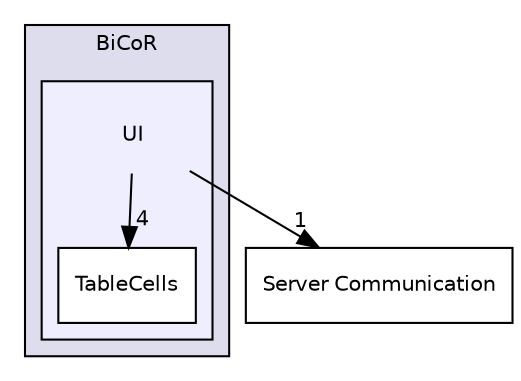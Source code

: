 digraph "/Users/markushinkelmann/Projekte/BA/SI Project/iOS version/BiCoR/BiCoR/UI" {
  compound=true
  node [ fontsize="10", fontname="Helvetica"];
  edge [ labelfontsize="10", labelfontname="Helvetica"];
  subgraph clusterdir_b3a480b2c690a265a2e1994c45ab9cfb {
    graph [ bgcolor="#ddddee", pencolor="black", label="BiCoR" fontname="Helvetica", fontsize="10", URL="dir_b3a480b2c690a265a2e1994c45ab9cfb.html"]
  subgraph clusterdir_37ea6f27a7bfe906d10ccc0e9a45c550 {
    graph [ bgcolor="#eeeeff", pencolor="black", label="" URL="dir_37ea6f27a7bfe906d10ccc0e9a45c550.html"];
    dir_37ea6f27a7bfe906d10ccc0e9a45c550 [shape=plaintext label="UI"];
    dir_1991562231474099d654eefe8d348de3 [shape=box label="TableCells" color="black" fillcolor="white" style="filled" URL="dir_1991562231474099d654eefe8d348de3.html"];
  }
  }
  dir_6a80c02810fb061fd2d97ee0992e0e81 [shape=box label="Server Communication" URL="dir_6a80c02810fb061fd2d97ee0992e0e81.html"];
  dir_37ea6f27a7bfe906d10ccc0e9a45c550->dir_6a80c02810fb061fd2d97ee0992e0e81 [headlabel="1", labeldistance=1.5 headhref="dir_000004_000003.html"];
  dir_37ea6f27a7bfe906d10ccc0e9a45c550->dir_1991562231474099d654eefe8d348de3 [headlabel="4", labeldistance=1.5 headhref="dir_000004_000005.html"];
}
